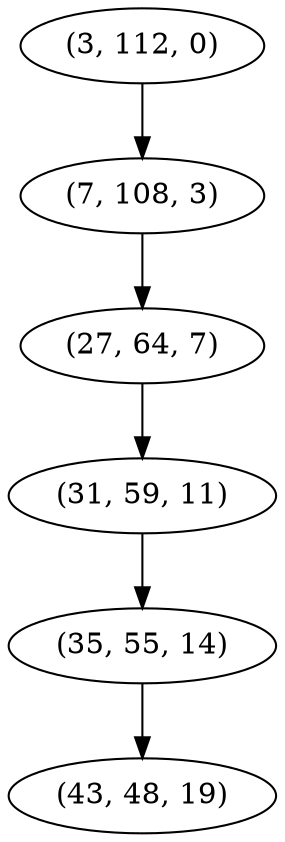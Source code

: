 digraph tree {
    "(3, 112, 0)";
    "(7, 108, 3)";
    "(27, 64, 7)";
    "(31, 59, 11)";
    "(35, 55, 14)";
    "(43, 48, 19)";
    "(3, 112, 0)" -> "(7, 108, 3)";
    "(7, 108, 3)" -> "(27, 64, 7)";
    "(27, 64, 7)" -> "(31, 59, 11)";
    "(31, 59, 11)" -> "(35, 55, 14)";
    "(35, 55, 14)" -> "(43, 48, 19)";
}
